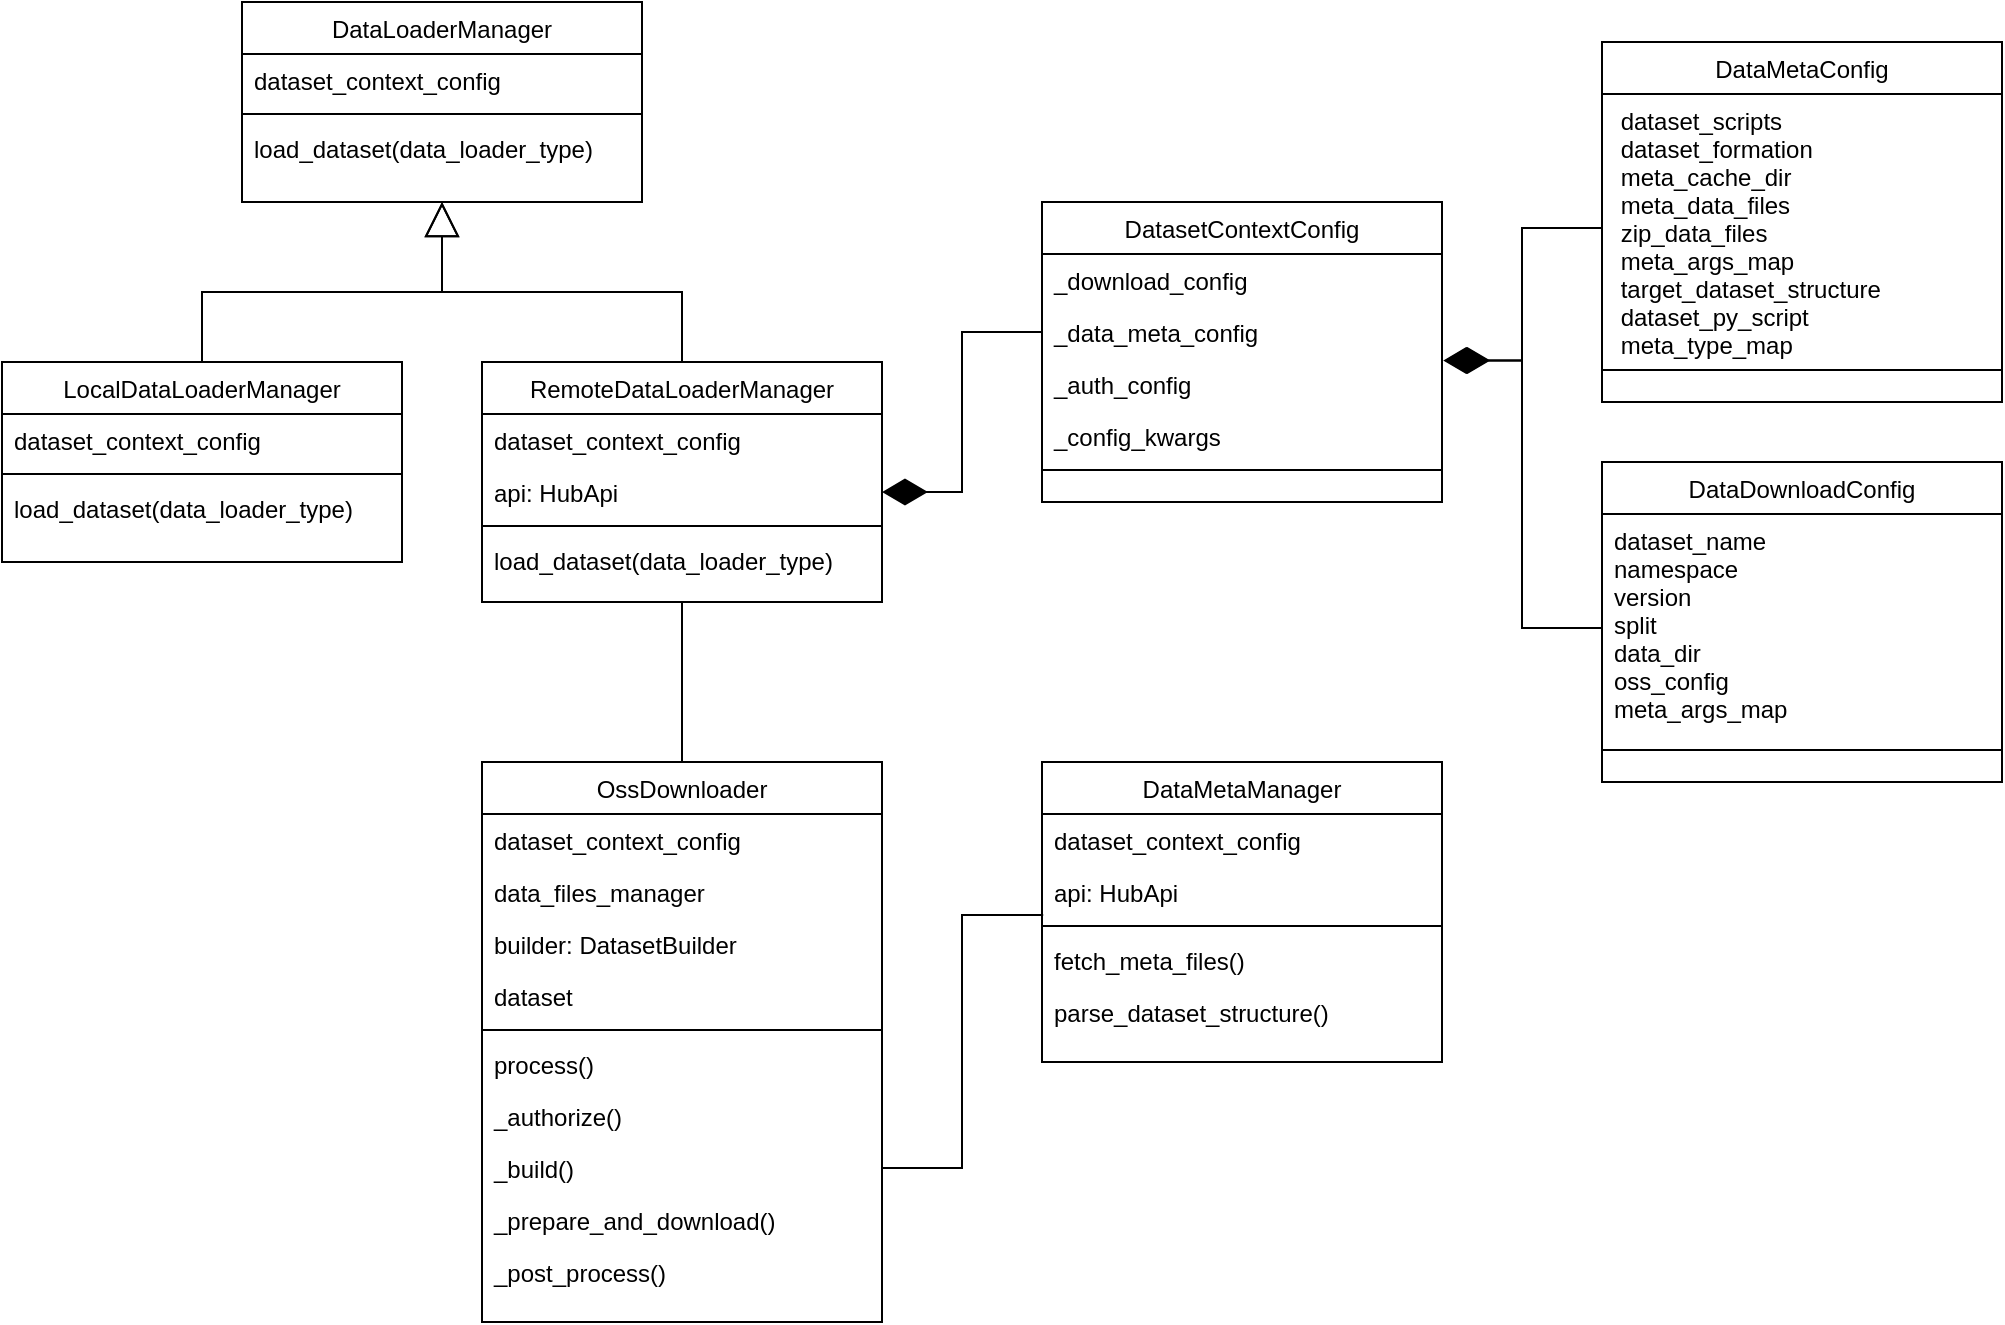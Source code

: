 <mxfile version="21.5.2" type="github" pages="2">
  <diagram id="C5RBs43oDa-KdzZeNtuy" name="v_0.1">
    <mxGraphModel dx="1839" dy="679" grid="1" gridSize="10" guides="1" tooltips="1" connect="1" arrows="1" fold="1" page="1" pageScale="1" pageWidth="827" pageHeight="1169" math="0" shadow="0">
      <root>
        <mxCell id="WIyWlLk6GJQsqaUBKTNV-0" />
        <mxCell id="WIyWlLk6GJQsqaUBKTNV-1" parent="WIyWlLk6GJQsqaUBKTNV-0" />
        <mxCell id="bggW8caEcqMbsjay8aiF-5" value="" style="rounded=0;orthogonalLoop=1;jettySize=auto;html=1;entryX=0.5;entryY=1;entryDx=0;entryDy=0;endArrow=block;endFill=0;endSize=15;startSize=15;exitX=0.5;exitY=0;exitDx=0;exitDy=0;edgeStyle=orthogonalEdgeStyle;" edge="1" parent="WIyWlLk6GJQsqaUBKTNV-1" source="mkIfRLMKfFLiGhOgmDnM-0" target="bggW8caEcqMbsjay8aiF-0">
          <mxGeometry relative="1" as="geometry">
            <mxPoint x="230" y="300" as="targetPoint" />
          </mxGeometry>
        </mxCell>
        <mxCell id="fP3P9Rz7hbLU_uRdi3sB-0" value="" style="rounded=0;orthogonalLoop=1;jettySize=auto;html=1;entryX=0.5;entryY=0;entryDx=0;entryDy=0;endArrow=none;endFill=0;" edge="1" parent="WIyWlLk6GJQsqaUBKTNV-1" source="mkIfRLMKfFLiGhOgmDnM-0" target="tjKZMXYK2fLk1N85MihW-15">
          <mxGeometry relative="1" as="geometry">
            <mxPoint x="510" y="540" as="targetPoint" />
          </mxGeometry>
        </mxCell>
        <mxCell id="mkIfRLMKfFLiGhOgmDnM-0" value="RemoteDataLoaderManager" style="swimlane;fontStyle=0;align=center;verticalAlign=top;childLayout=stackLayout;horizontal=1;startSize=26;horizontalStack=0;resizeParent=1;resizeLast=0;collapsible=1;marginBottom=0;rounded=0;shadow=0;strokeWidth=1;" vertex="1" parent="WIyWlLk6GJQsqaUBKTNV-1">
          <mxGeometry x="120" y="360" width="200" height="120" as="geometry">
            <mxRectangle x="130" y="380" width="160" height="26" as="alternateBounds" />
          </mxGeometry>
        </mxCell>
        <mxCell id="mkIfRLMKfFLiGhOgmDnM-1" value="dataset_context_config" style="text;align=left;verticalAlign=top;spacingLeft=4;spacingRight=4;overflow=hidden;rotatable=0;points=[[0,0.5],[1,0.5]];portConstraint=eastwest;" vertex="1" parent="mkIfRLMKfFLiGhOgmDnM-0">
          <mxGeometry y="26" width="200" height="26" as="geometry" />
        </mxCell>
        <mxCell id="mkIfRLMKfFLiGhOgmDnM-2" value="api: HubApi" style="text;align=left;verticalAlign=top;spacingLeft=4;spacingRight=4;overflow=hidden;rotatable=0;points=[[0,0.5],[1,0.5]];portConstraint=eastwest;rounded=0;shadow=0;html=0;" vertex="1" parent="mkIfRLMKfFLiGhOgmDnM-0">
          <mxGeometry y="52" width="200" height="26" as="geometry" />
        </mxCell>
        <mxCell id="mkIfRLMKfFLiGhOgmDnM-3" value="" style="line;html=1;strokeWidth=1;align=left;verticalAlign=middle;spacingTop=-1;spacingLeft=3;spacingRight=3;rotatable=0;labelPosition=right;points=[];portConstraint=eastwest;" vertex="1" parent="mkIfRLMKfFLiGhOgmDnM-0">
          <mxGeometry y="78" width="200" height="8" as="geometry" />
        </mxCell>
        <mxCell id="mkIfRLMKfFLiGhOgmDnM-4" value="load_dataset(data_loader_type)" style="text;align=left;verticalAlign=top;spacingLeft=4;spacingRight=4;overflow=hidden;rotatable=0;points=[[0,0.5],[1,0.5]];portConstraint=eastwest;fontStyle=0" vertex="1" parent="mkIfRLMKfFLiGhOgmDnM-0">
          <mxGeometry y="86" width="200" height="26" as="geometry" />
        </mxCell>
        <mxCell id="bggW8caEcqMbsjay8aiF-0" value="DataLoaderManager" style="swimlane;fontStyle=0;align=center;verticalAlign=top;childLayout=stackLayout;horizontal=1;startSize=26;horizontalStack=0;resizeParent=1;resizeLast=0;collapsible=1;marginBottom=0;rounded=0;shadow=0;strokeWidth=1;" vertex="1" parent="WIyWlLk6GJQsqaUBKTNV-1">
          <mxGeometry y="180" width="200" height="100" as="geometry">
            <mxRectangle x="130" y="380" width="160" height="26" as="alternateBounds" />
          </mxGeometry>
        </mxCell>
        <mxCell id="bggW8caEcqMbsjay8aiF-1" value="dataset_context_config" style="text;align=left;verticalAlign=top;spacingLeft=4;spacingRight=4;overflow=hidden;rotatable=0;points=[[0,0.5],[1,0.5]];portConstraint=eastwest;" vertex="1" parent="bggW8caEcqMbsjay8aiF-0">
          <mxGeometry y="26" width="200" height="26" as="geometry" />
        </mxCell>
        <mxCell id="bggW8caEcqMbsjay8aiF-3" value="" style="line;html=1;strokeWidth=1;align=left;verticalAlign=middle;spacingTop=-1;spacingLeft=3;spacingRight=3;rotatable=0;labelPosition=right;points=[];portConstraint=eastwest;" vertex="1" parent="bggW8caEcqMbsjay8aiF-0">
          <mxGeometry y="52" width="200" height="8" as="geometry" />
        </mxCell>
        <mxCell id="bggW8caEcqMbsjay8aiF-4" value="load_dataset(data_loader_type)" style="text;align=left;verticalAlign=top;spacingLeft=4;spacingRight=4;overflow=hidden;rotatable=0;points=[[0,0.5],[1,0.5]];portConstraint=eastwest;fontStyle=0" vertex="1" parent="bggW8caEcqMbsjay8aiF-0">
          <mxGeometry y="60" width="200" height="26" as="geometry" />
        </mxCell>
        <mxCell id="tjKZMXYK2fLk1N85MihW-0" value="LocalDataLoaderManager" style="swimlane;fontStyle=0;align=center;verticalAlign=top;childLayout=stackLayout;horizontal=1;startSize=26;horizontalStack=0;resizeParent=1;resizeLast=0;collapsible=1;marginBottom=0;rounded=0;shadow=0;strokeWidth=1;" vertex="1" parent="WIyWlLk6GJQsqaUBKTNV-1">
          <mxGeometry x="-120" y="360" width="200" height="100" as="geometry">
            <mxRectangle x="130" y="380" width="160" height="26" as="alternateBounds" />
          </mxGeometry>
        </mxCell>
        <mxCell id="tjKZMXYK2fLk1N85MihW-1" value="dataset_context_config" style="text;align=left;verticalAlign=top;spacingLeft=4;spacingRight=4;overflow=hidden;rotatable=0;points=[[0,0.5],[1,0.5]];portConstraint=eastwest;" vertex="1" parent="tjKZMXYK2fLk1N85MihW-0">
          <mxGeometry y="26" width="200" height="26" as="geometry" />
        </mxCell>
        <mxCell id="tjKZMXYK2fLk1N85MihW-3" value="" style="line;html=1;strokeWidth=1;align=left;verticalAlign=middle;spacingTop=-1;spacingLeft=3;spacingRight=3;rotatable=0;labelPosition=right;points=[];portConstraint=eastwest;" vertex="1" parent="tjKZMXYK2fLk1N85MihW-0">
          <mxGeometry y="52" width="200" height="8" as="geometry" />
        </mxCell>
        <mxCell id="tjKZMXYK2fLk1N85MihW-4" value="load_dataset(data_loader_type)" style="text;align=left;verticalAlign=top;spacingLeft=4;spacingRight=4;overflow=hidden;rotatable=0;points=[[0,0.5],[1,0.5]];portConstraint=eastwest;fontStyle=0" vertex="1" parent="tjKZMXYK2fLk1N85MihW-0">
          <mxGeometry y="60" width="200" height="26" as="geometry" />
        </mxCell>
        <mxCell id="tjKZMXYK2fLk1N85MihW-5" value="" style="rounded=0;orthogonalLoop=1;jettySize=auto;html=1;endArrow=block;endFill=0;endSize=15;startSize=15;exitX=0.5;exitY=0;exitDx=0;exitDy=0;entryX=0.5;entryY=1;entryDx=0;entryDy=0;edgeStyle=orthogonalEdgeStyle;" edge="1" parent="WIyWlLk6GJQsqaUBKTNV-1" source="tjKZMXYK2fLk1N85MihW-0" target="bggW8caEcqMbsjay8aiF-0">
          <mxGeometry relative="1" as="geometry">
            <mxPoint x="230" y="370" as="sourcePoint" />
            <mxPoint x="210" y="280" as="targetPoint" />
          </mxGeometry>
        </mxCell>
        <mxCell id="tjKZMXYK2fLk1N85MihW-6" value="DatasetContextConfig" style="swimlane;fontStyle=0;align=center;verticalAlign=top;childLayout=stackLayout;horizontal=1;startSize=26;horizontalStack=0;resizeParent=1;resizeLast=0;collapsible=1;marginBottom=0;rounded=0;shadow=0;strokeWidth=1;" vertex="1" parent="WIyWlLk6GJQsqaUBKTNV-1">
          <mxGeometry x="400" y="280" width="200" height="150" as="geometry">
            <mxRectangle x="130" y="380" width="160" height="26" as="alternateBounds" />
          </mxGeometry>
        </mxCell>
        <mxCell id="tjKZMXYK2fLk1N85MihW-7" value="_download_config" style="text;align=left;verticalAlign=top;spacingLeft=4;spacingRight=4;overflow=hidden;rotatable=0;points=[[0,0.5],[1,0.5]];portConstraint=eastwest;" vertex="1" parent="tjKZMXYK2fLk1N85MihW-6">
          <mxGeometry y="26" width="200" height="26" as="geometry" />
        </mxCell>
        <mxCell id="tjKZMXYK2fLk1N85MihW-8" value="_data_meta_config" style="text;align=left;verticalAlign=top;spacingLeft=4;spacingRight=4;overflow=hidden;rotatable=0;points=[[0,0.5],[1,0.5]];portConstraint=eastwest;rounded=0;shadow=0;html=0;" vertex="1" parent="tjKZMXYK2fLk1N85MihW-6">
          <mxGeometry y="52" width="200" height="26" as="geometry" />
        </mxCell>
        <mxCell id="tjKZMXYK2fLk1N85MihW-13" value="_auth_config" style="text;align=left;verticalAlign=top;spacingLeft=4;spacingRight=4;overflow=hidden;rotatable=0;points=[[0,0.5],[1,0.5]];portConstraint=eastwest;rounded=0;shadow=0;html=0;" vertex="1" parent="tjKZMXYK2fLk1N85MihW-6">
          <mxGeometry y="78" width="200" height="26" as="geometry" />
        </mxCell>
        <mxCell id="tjKZMXYK2fLk1N85MihW-14" value="_config_kwargs" style="text;align=left;verticalAlign=top;spacingLeft=4;spacingRight=4;overflow=hidden;rotatable=0;points=[[0,0.5],[1,0.5]];portConstraint=eastwest;rounded=0;shadow=0;html=0;" vertex="1" parent="tjKZMXYK2fLk1N85MihW-6">
          <mxGeometry y="104" width="200" height="26" as="geometry" />
        </mxCell>
        <mxCell id="tjKZMXYK2fLk1N85MihW-9" value="" style="line;html=1;strokeWidth=1;align=left;verticalAlign=middle;spacingTop=-1;spacingLeft=3;spacingRight=3;rotatable=0;labelPosition=right;points=[];portConstraint=eastwest;" vertex="1" parent="tjKZMXYK2fLk1N85MihW-6">
          <mxGeometry y="130" width="200" height="8" as="geometry" />
        </mxCell>
        <mxCell id="tjKZMXYK2fLk1N85MihW-11" value="" style="rounded=0;orthogonalLoop=1;jettySize=auto;html=1;entryX=1;entryY=0.5;entryDx=0;entryDy=0;endArrow=diamondThin;endFill=1;endSize=20;startSize=20;exitX=0;exitY=0.5;exitDx=0;exitDy=0;edgeStyle=orthogonalEdgeStyle;" edge="1" parent="WIyWlLk6GJQsqaUBKTNV-1" source="tjKZMXYK2fLk1N85MihW-8" target="mkIfRLMKfFLiGhOgmDnM-2">
          <mxGeometry relative="1" as="geometry">
            <mxPoint x="230" y="370" as="sourcePoint" />
            <mxPoint x="110" y="290" as="targetPoint" />
            <Array as="points">
              <mxPoint x="360" y="345" />
              <mxPoint x="360" y="425" />
            </Array>
          </mxGeometry>
        </mxCell>
        <mxCell id="tjKZMXYK2fLk1N85MihW-15" value="OssDownloader" style="swimlane;fontStyle=0;align=center;verticalAlign=top;childLayout=stackLayout;horizontal=1;startSize=26;horizontalStack=0;resizeParent=1;resizeLast=0;collapsible=1;marginBottom=0;rounded=0;shadow=0;strokeWidth=1;" vertex="1" parent="WIyWlLk6GJQsqaUBKTNV-1">
          <mxGeometry x="120" y="560" width="200" height="280" as="geometry">
            <mxRectangle x="130" y="380" width="160" height="26" as="alternateBounds" />
          </mxGeometry>
        </mxCell>
        <mxCell id="tjKZMXYK2fLk1N85MihW-16" value="dataset_context_config" style="text;align=left;verticalAlign=top;spacingLeft=4;spacingRight=4;overflow=hidden;rotatable=0;points=[[0,0.5],[1,0.5]];portConstraint=eastwest;" vertex="1" parent="tjKZMXYK2fLk1N85MihW-15">
          <mxGeometry y="26" width="200" height="26" as="geometry" />
        </mxCell>
        <mxCell id="tjKZMXYK2fLk1N85MihW-17" value="data_files_manager" style="text;align=left;verticalAlign=top;spacingLeft=4;spacingRight=4;overflow=hidden;rotatable=0;points=[[0,0.5],[1,0.5]];portConstraint=eastwest;rounded=0;shadow=0;html=0;" vertex="1" parent="tjKZMXYK2fLk1N85MihW-15">
          <mxGeometry y="52" width="200" height="26" as="geometry" />
        </mxCell>
        <mxCell id="tjKZMXYK2fLk1N85MihW-20" value="builder: DatasetBuilder" style="text;align=left;verticalAlign=top;spacingLeft=4;spacingRight=4;overflow=hidden;rotatable=0;points=[[0,0.5],[1,0.5]];portConstraint=eastwest;rounded=0;shadow=0;html=0;" vertex="1" parent="tjKZMXYK2fLk1N85MihW-15">
          <mxGeometry y="78" width="200" height="26" as="geometry" />
        </mxCell>
        <mxCell id="tjKZMXYK2fLk1N85MihW-21" value="dataset" style="text;align=left;verticalAlign=top;spacingLeft=4;spacingRight=4;overflow=hidden;rotatable=0;points=[[0,0.5],[1,0.5]];portConstraint=eastwest;rounded=0;shadow=0;html=0;" vertex="1" parent="tjKZMXYK2fLk1N85MihW-15">
          <mxGeometry y="104" width="200" height="26" as="geometry" />
        </mxCell>
        <mxCell id="tjKZMXYK2fLk1N85MihW-18" value="" style="line;html=1;strokeWidth=1;align=left;verticalAlign=middle;spacingTop=-1;spacingLeft=3;spacingRight=3;rotatable=0;labelPosition=right;points=[];portConstraint=eastwest;" vertex="1" parent="tjKZMXYK2fLk1N85MihW-15">
          <mxGeometry y="130" width="200" height="8" as="geometry" />
        </mxCell>
        <mxCell id="tjKZMXYK2fLk1N85MihW-23" value="process()" style="text;align=left;verticalAlign=top;spacingLeft=4;spacingRight=4;overflow=hidden;rotatable=0;points=[[0,0.5],[1,0.5]];portConstraint=eastwest;fontStyle=0" vertex="1" parent="tjKZMXYK2fLk1N85MihW-15">
          <mxGeometry y="138" width="200" height="26" as="geometry" />
        </mxCell>
        <mxCell id="fP3P9Rz7hbLU_uRdi3sB-22" value="_authorize()" style="text;align=left;verticalAlign=top;spacingLeft=4;spacingRight=4;overflow=hidden;rotatable=0;points=[[0,0.5],[1,0.5]];portConstraint=eastwest;fontStyle=0" vertex="1" parent="tjKZMXYK2fLk1N85MihW-15">
          <mxGeometry y="164" width="200" height="26" as="geometry" />
        </mxCell>
        <mxCell id="fP3P9Rz7hbLU_uRdi3sB-23" value="_build()" style="text;align=left;verticalAlign=top;spacingLeft=4;spacingRight=4;overflow=hidden;rotatable=0;points=[[0,0.5],[1,0.5]];portConstraint=eastwest;fontStyle=0" vertex="1" parent="tjKZMXYK2fLk1N85MihW-15">
          <mxGeometry y="190" width="200" height="26" as="geometry" />
        </mxCell>
        <mxCell id="fP3P9Rz7hbLU_uRdi3sB-24" value="_prepare_and_download()" style="text;align=left;verticalAlign=top;spacingLeft=4;spacingRight=4;overflow=hidden;rotatable=0;points=[[0,0.5],[1,0.5]];portConstraint=eastwest;fontStyle=0" vertex="1" parent="tjKZMXYK2fLk1N85MihW-15">
          <mxGeometry y="216" width="200" height="26" as="geometry" />
        </mxCell>
        <mxCell id="tjKZMXYK2fLk1N85MihW-22" value="_post_process()" style="text;align=left;verticalAlign=top;spacingLeft=4;spacingRight=4;overflow=hidden;rotatable=0;points=[[0,0.5],[1,0.5]];portConstraint=eastwest;fontStyle=0" vertex="1" parent="tjKZMXYK2fLk1N85MihW-15">
          <mxGeometry y="242" width="200" height="32" as="geometry" />
        </mxCell>
        <mxCell id="fP3P9Rz7hbLU_uRdi3sB-1" value="DataMetaConfig" style="swimlane;fontStyle=0;align=center;verticalAlign=top;childLayout=stackLayout;horizontal=1;startSize=26;horizontalStack=0;resizeParent=1;resizeLast=0;collapsible=1;marginBottom=0;rounded=0;shadow=0;strokeWidth=1;" vertex="1" parent="WIyWlLk6GJQsqaUBKTNV-1">
          <mxGeometry x="680" y="200" width="200" height="180" as="geometry">
            <mxRectangle x="130" y="380" width="160" height="26" as="alternateBounds" />
          </mxGeometry>
        </mxCell>
        <mxCell id="fP3P9Rz7hbLU_uRdi3sB-2" value=" dataset_scripts&#xa; dataset_formation&#xa; meta_cache_dir&#xa; meta_data_files&#xa; zip_data_files&#xa; meta_args_map&#xa; target_dataset_structure&#xa; dataset_py_script&#xa; meta_type_map&#xa;" style="text;align=left;verticalAlign=top;spacingLeft=4;spacingRight=4;overflow=hidden;rotatable=0;points=[[0,0.5],[1,0.5]];portConstraint=eastwest;" vertex="1" parent="fP3P9Rz7hbLU_uRdi3sB-1">
          <mxGeometry y="26" width="200" height="134" as="geometry" />
        </mxCell>
        <mxCell id="fP3P9Rz7hbLU_uRdi3sB-6" value="" style="line;html=1;strokeWidth=1;align=left;verticalAlign=middle;spacingTop=-1;spacingLeft=3;spacingRight=3;rotatable=0;labelPosition=right;points=[];portConstraint=eastwest;" vertex="1" parent="fP3P9Rz7hbLU_uRdi3sB-1">
          <mxGeometry y="160" width="200" height="8" as="geometry" />
        </mxCell>
        <mxCell id="fP3P9Rz7hbLU_uRdi3sB-7" value="DataDownloadConfig" style="swimlane;fontStyle=0;align=center;verticalAlign=top;childLayout=stackLayout;horizontal=1;startSize=26;horizontalStack=0;resizeParent=1;resizeLast=0;collapsible=1;marginBottom=0;rounded=0;shadow=0;strokeWidth=1;" vertex="1" parent="WIyWlLk6GJQsqaUBKTNV-1">
          <mxGeometry x="680" y="410" width="200" height="160" as="geometry">
            <mxRectangle x="130" y="380" width="160" height="26" as="alternateBounds" />
          </mxGeometry>
        </mxCell>
        <mxCell id="fP3P9Rz7hbLU_uRdi3sB-8" value="dataset_name&#xa;namespace&#xa;version&#xa;split&#xa;data_dir&#xa;oss_config&#xa;meta_args_map" style="text;align=left;verticalAlign=top;spacingLeft=4;spacingRight=4;overflow=hidden;rotatable=0;points=[[0,0.5],[1,0.5]];portConstraint=eastwest;" vertex="1" parent="fP3P9Rz7hbLU_uRdi3sB-7">
          <mxGeometry y="26" width="200" height="114" as="geometry" />
        </mxCell>
        <mxCell id="fP3P9Rz7hbLU_uRdi3sB-9" value="" style="line;html=1;strokeWidth=1;align=left;verticalAlign=middle;spacingTop=-1;spacingLeft=3;spacingRight=3;rotatable=0;labelPosition=right;points=[];portConstraint=eastwest;" vertex="1" parent="fP3P9Rz7hbLU_uRdi3sB-7">
          <mxGeometry y="140" width="200" height="8" as="geometry" />
        </mxCell>
        <mxCell id="fP3P9Rz7hbLU_uRdi3sB-10" value="" style="edgeStyle=orthogonalEdgeStyle;rounded=0;orthogonalLoop=1;jettySize=auto;html=1;endArrow=diamondThin;endFill=1;endSize=20;startSize=20;entryX=1.006;entryY=1.048;entryDx=0;entryDy=0;entryPerimeter=0;" edge="1" parent="WIyWlLk6GJQsqaUBKTNV-1" source="fP3P9Rz7hbLU_uRdi3sB-2" target="tjKZMXYK2fLk1N85MihW-8">
          <mxGeometry relative="1" as="geometry">
            <Array as="points">
              <mxPoint x="640" y="293" />
              <mxPoint x="640" y="359" />
            </Array>
          </mxGeometry>
        </mxCell>
        <mxCell id="fP3P9Rz7hbLU_uRdi3sB-12" value="" style="rounded=0;orthogonalLoop=1;jettySize=auto;html=1;endArrow=diamondThin;endFill=1;endSize=20;startSize=20;entryX=1.003;entryY=0.048;entryDx=0;entryDy=0;entryPerimeter=0;exitX=0;exitY=0.5;exitDx=0;exitDy=0;edgeStyle=orthogonalEdgeStyle;" edge="1" parent="WIyWlLk6GJQsqaUBKTNV-1" source="fP3P9Rz7hbLU_uRdi3sB-8" target="tjKZMXYK2fLk1N85MihW-13">
          <mxGeometry relative="1" as="geometry">
            <mxPoint x="570" y="520" as="sourcePoint" />
            <mxPoint x="610" y="355" as="targetPoint" />
            <Array as="points">
              <mxPoint x="640" y="493" />
              <mxPoint x="640" y="359" />
            </Array>
          </mxGeometry>
        </mxCell>
        <mxCell id="fP3P9Rz7hbLU_uRdi3sB-13" value="DataMetaManager" style="swimlane;fontStyle=0;align=center;verticalAlign=top;childLayout=stackLayout;horizontal=1;startSize=26;horizontalStack=0;resizeParent=1;resizeLast=0;collapsible=1;marginBottom=0;rounded=0;shadow=0;strokeWidth=1;" vertex="1" parent="WIyWlLk6GJQsqaUBKTNV-1">
          <mxGeometry x="400" y="560" width="200" height="150" as="geometry">
            <mxRectangle x="130" y="380" width="160" height="26" as="alternateBounds" />
          </mxGeometry>
        </mxCell>
        <mxCell id="fP3P9Rz7hbLU_uRdi3sB-14" value="dataset_context_config" style="text;align=left;verticalAlign=top;spacingLeft=4;spacingRight=4;overflow=hidden;rotatable=0;points=[[0,0.5],[1,0.5]];portConstraint=eastwest;" vertex="1" parent="fP3P9Rz7hbLU_uRdi3sB-13">
          <mxGeometry y="26" width="200" height="26" as="geometry" />
        </mxCell>
        <mxCell id="fP3P9Rz7hbLU_uRdi3sB-15" value="api: HubApi" style="text;align=left;verticalAlign=top;spacingLeft=4;spacingRight=4;overflow=hidden;rotatable=0;points=[[0,0.5],[1,0.5]];portConstraint=eastwest;rounded=0;shadow=0;html=0;" vertex="1" parent="fP3P9Rz7hbLU_uRdi3sB-13">
          <mxGeometry y="52" width="200" height="26" as="geometry" />
        </mxCell>
        <mxCell id="fP3P9Rz7hbLU_uRdi3sB-18" value="" style="line;html=1;strokeWidth=1;align=left;verticalAlign=middle;spacingTop=-1;spacingLeft=3;spacingRight=3;rotatable=0;labelPosition=right;points=[];portConstraint=eastwest;" vertex="1" parent="fP3P9Rz7hbLU_uRdi3sB-13">
          <mxGeometry y="78" width="200" height="8" as="geometry" />
        </mxCell>
        <mxCell id="fP3P9Rz7hbLU_uRdi3sB-20" value="fetch_meta_files()" style="text;align=left;verticalAlign=top;spacingLeft=4;spacingRight=4;overflow=hidden;rotatable=0;points=[[0,0.5],[1,0.5]];portConstraint=eastwest;fontStyle=0" vertex="1" parent="fP3P9Rz7hbLU_uRdi3sB-13">
          <mxGeometry y="86" width="200" height="26" as="geometry" />
        </mxCell>
        <mxCell id="fP3P9Rz7hbLU_uRdi3sB-21" value="parse_dataset_structure()" style="text;align=left;verticalAlign=top;spacingLeft=4;spacingRight=4;overflow=hidden;rotatable=0;points=[[0,0.5],[1,0.5]];portConstraint=eastwest;fontStyle=0" vertex="1" parent="fP3P9Rz7hbLU_uRdi3sB-13">
          <mxGeometry y="112" width="200" height="26" as="geometry" />
        </mxCell>
        <mxCell id="fP3P9Rz7hbLU_uRdi3sB-25" value="" style="endArrow=none;html=1;rounded=0;entryX=1;entryY=0.5;entryDx=0;entryDy=0;exitX=0.003;exitY=0.942;exitDx=0;exitDy=0;exitPerimeter=0;edgeStyle=orthogonalEdgeStyle;" edge="1" parent="WIyWlLk6GJQsqaUBKTNV-1" source="fP3P9Rz7hbLU_uRdi3sB-15" target="fP3P9Rz7hbLU_uRdi3sB-23">
          <mxGeometry width="50" height="50" relative="1" as="geometry">
            <mxPoint x="590" y="890" as="sourcePoint" />
            <mxPoint x="640" y="840" as="targetPoint" />
          </mxGeometry>
        </mxCell>
      </root>
    </mxGraphModel>
  </diagram>
  <diagram id="YephYANBv8AwVeuibEls" name="demo">
    <mxGraphModel dx="1012" dy="679" grid="1" gridSize="10" guides="1" tooltips="1" connect="1" arrows="1" fold="1" page="1" pageScale="1" pageWidth="827" pageHeight="1169" math="0" shadow="0">
      <root>
        <mxCell id="0" />
        <mxCell id="1" parent="0" />
        <mxCell id="u9p4KUIXh91cp5A50ya_-1" value="Person" style="swimlane;fontStyle=2;align=center;verticalAlign=top;childLayout=stackLayout;horizontal=1;startSize=26;horizontalStack=0;resizeParent=1;resizeLast=0;collapsible=1;marginBottom=0;rounded=0;shadow=0;strokeWidth=1;" vertex="1" parent="1">
          <mxGeometry x="220" y="120" width="160" height="138" as="geometry">
            <mxRectangle x="230" y="140" width="160" height="26" as="alternateBounds" />
          </mxGeometry>
        </mxCell>
        <mxCell id="u9p4KUIXh91cp5A50ya_-2" value="Name" style="text;align=left;verticalAlign=top;spacingLeft=4;spacingRight=4;overflow=hidden;rotatable=0;points=[[0,0.5],[1,0.5]];portConstraint=eastwest;" vertex="1" parent="u9p4KUIXh91cp5A50ya_-1">
          <mxGeometry y="26" width="160" height="26" as="geometry" />
        </mxCell>
        <mxCell id="u9p4KUIXh91cp5A50ya_-3" value="Phone Number" style="text;align=left;verticalAlign=top;spacingLeft=4;spacingRight=4;overflow=hidden;rotatable=0;points=[[0,0.5],[1,0.5]];portConstraint=eastwest;rounded=0;shadow=0;html=0;" vertex="1" parent="u9p4KUIXh91cp5A50ya_-1">
          <mxGeometry y="52" width="160" height="26" as="geometry" />
        </mxCell>
        <mxCell id="u9p4KUIXh91cp5A50ya_-4" value="Email Address" style="text;align=left;verticalAlign=top;spacingLeft=4;spacingRight=4;overflow=hidden;rotatable=0;points=[[0,0.5],[1,0.5]];portConstraint=eastwest;rounded=0;shadow=0;html=0;" vertex="1" parent="u9p4KUIXh91cp5A50ya_-1">
          <mxGeometry y="78" width="160" height="26" as="geometry" />
        </mxCell>
        <mxCell id="u9p4KUIXh91cp5A50ya_-5" value="" style="line;html=1;strokeWidth=1;align=left;verticalAlign=middle;spacingTop=-1;spacingLeft=3;spacingRight=3;rotatable=0;labelPosition=right;points=[];portConstraint=eastwest;" vertex="1" parent="u9p4KUIXh91cp5A50ya_-1">
          <mxGeometry y="104" width="160" height="8" as="geometry" />
        </mxCell>
        <mxCell id="u9p4KUIXh91cp5A50ya_-6" value="Purchase Parking Pass" style="text;align=left;verticalAlign=top;spacingLeft=4;spacingRight=4;overflow=hidden;rotatable=0;points=[[0,0.5],[1,0.5]];portConstraint=eastwest;" vertex="1" parent="u9p4KUIXh91cp5A50ya_-1">
          <mxGeometry y="112" width="160" height="26" as="geometry" />
        </mxCell>
        <mxCell id="u9p4KUIXh91cp5A50ya_-7" value="Student" style="swimlane;fontStyle=0;align=center;verticalAlign=top;childLayout=stackLayout;horizontal=1;startSize=26;horizontalStack=0;resizeParent=1;resizeLast=0;collapsible=1;marginBottom=0;rounded=0;shadow=0;strokeWidth=1;" vertex="1" parent="1">
          <mxGeometry x="120" y="360" width="160" height="138" as="geometry">
            <mxRectangle x="130" y="380" width="160" height="26" as="alternateBounds" />
          </mxGeometry>
        </mxCell>
        <mxCell id="u9p4KUIXh91cp5A50ya_-8" value="Student Number" style="text;align=left;verticalAlign=top;spacingLeft=4;spacingRight=4;overflow=hidden;rotatable=0;points=[[0,0.5],[1,0.5]];portConstraint=eastwest;" vertex="1" parent="u9p4KUIXh91cp5A50ya_-7">
          <mxGeometry y="26" width="160" height="26" as="geometry" />
        </mxCell>
        <mxCell id="u9p4KUIXh91cp5A50ya_-9" value="Average Mark" style="text;align=left;verticalAlign=top;spacingLeft=4;spacingRight=4;overflow=hidden;rotatable=0;points=[[0,0.5],[1,0.5]];portConstraint=eastwest;rounded=0;shadow=0;html=0;" vertex="1" parent="u9p4KUIXh91cp5A50ya_-7">
          <mxGeometry y="52" width="160" height="26" as="geometry" />
        </mxCell>
        <mxCell id="u9p4KUIXh91cp5A50ya_-10" value="" style="line;html=1;strokeWidth=1;align=left;verticalAlign=middle;spacingTop=-1;spacingLeft=3;spacingRight=3;rotatable=0;labelPosition=right;points=[];portConstraint=eastwest;" vertex="1" parent="u9p4KUIXh91cp5A50ya_-7">
          <mxGeometry y="78" width="160" height="8" as="geometry" />
        </mxCell>
        <mxCell id="u9p4KUIXh91cp5A50ya_-11" value="Is Eligible To Enroll" style="text;align=left;verticalAlign=top;spacingLeft=4;spacingRight=4;overflow=hidden;rotatable=0;points=[[0,0.5],[1,0.5]];portConstraint=eastwest;fontStyle=4" vertex="1" parent="u9p4KUIXh91cp5A50ya_-7">
          <mxGeometry y="86" width="160" height="26" as="geometry" />
        </mxCell>
        <mxCell id="u9p4KUIXh91cp5A50ya_-12" value="Get Seminars Taken" style="text;align=left;verticalAlign=top;spacingLeft=4;spacingRight=4;overflow=hidden;rotatable=0;points=[[0,0.5],[1,0.5]];portConstraint=eastwest;" vertex="1" parent="u9p4KUIXh91cp5A50ya_-7">
          <mxGeometry y="112" width="160" height="26" as="geometry" />
        </mxCell>
        <mxCell id="u9p4KUIXh91cp5A50ya_-13" value="" style="endArrow=block;endSize=10;endFill=0;shadow=0;strokeWidth=1;rounded=0;edgeStyle=elbowEdgeStyle;elbow=vertical;" edge="1" parent="1" source="u9p4KUIXh91cp5A50ya_-7" target="u9p4KUIXh91cp5A50ya_-1">
          <mxGeometry width="160" relative="1" as="geometry">
            <mxPoint x="200" y="203" as="sourcePoint" />
            <mxPoint x="200" y="203" as="targetPoint" />
          </mxGeometry>
        </mxCell>
        <mxCell id="u9p4KUIXh91cp5A50ya_-14" value="Professor" style="swimlane;fontStyle=0;align=center;verticalAlign=top;childLayout=stackLayout;horizontal=1;startSize=26;horizontalStack=0;resizeParent=1;resizeLast=0;collapsible=1;marginBottom=0;rounded=0;shadow=0;strokeWidth=1;" vertex="1" parent="1">
          <mxGeometry x="330" y="360" width="160" height="70" as="geometry">
            <mxRectangle x="340" y="380" width="170" height="26" as="alternateBounds" />
          </mxGeometry>
        </mxCell>
        <mxCell id="u9p4KUIXh91cp5A50ya_-15" value="Salary" style="text;align=left;verticalAlign=top;spacingLeft=4;spacingRight=4;overflow=hidden;rotatable=0;points=[[0,0.5],[1,0.5]];portConstraint=eastwest;" vertex="1" parent="u9p4KUIXh91cp5A50ya_-14">
          <mxGeometry y="26" width="160" height="26" as="geometry" />
        </mxCell>
        <mxCell id="u9p4KUIXh91cp5A50ya_-16" value="" style="line;html=1;strokeWidth=1;align=left;verticalAlign=middle;spacingTop=-1;spacingLeft=3;spacingRight=3;rotatable=0;labelPosition=right;points=[];portConstraint=eastwest;" vertex="1" parent="u9p4KUIXh91cp5A50ya_-14">
          <mxGeometry y="52" width="160" height="8" as="geometry" />
        </mxCell>
        <mxCell id="u9p4KUIXh91cp5A50ya_-17" value="" style="endArrow=block;endSize=10;endFill=0;shadow=0;strokeWidth=1;rounded=0;edgeStyle=elbowEdgeStyle;elbow=vertical;" edge="1" parent="1" source="u9p4KUIXh91cp5A50ya_-14">
          <mxGeometry width="160" relative="1" as="geometry">
            <mxPoint x="210" y="373" as="sourcePoint" />
            <mxPoint x="300" y="258" as="targetPoint" />
          </mxGeometry>
        </mxCell>
        <mxCell id="u9p4KUIXh91cp5A50ya_-18" value="Address" style="swimlane;fontStyle=0;align=center;verticalAlign=top;childLayout=stackLayout;horizontal=1;startSize=26;horizontalStack=0;resizeParent=1;resizeLast=0;collapsible=1;marginBottom=0;rounded=0;shadow=0;strokeWidth=1;" vertex="1" parent="1">
          <mxGeometry x="508" y="120" width="160" height="216" as="geometry">
            <mxRectangle x="550" y="140" width="160" height="26" as="alternateBounds" />
          </mxGeometry>
        </mxCell>
        <mxCell id="u9p4KUIXh91cp5A50ya_-19" value="Street" style="text;align=left;verticalAlign=top;spacingLeft=4;spacingRight=4;overflow=hidden;rotatable=0;points=[[0,0.5],[1,0.5]];portConstraint=eastwest;" vertex="1" parent="u9p4KUIXh91cp5A50ya_-18">
          <mxGeometry y="26" width="160" height="26" as="geometry" />
        </mxCell>
        <mxCell id="u9p4KUIXh91cp5A50ya_-20" value="City" style="text;align=left;verticalAlign=top;spacingLeft=4;spacingRight=4;overflow=hidden;rotatable=0;points=[[0,0.5],[1,0.5]];portConstraint=eastwest;rounded=0;shadow=0;html=0;" vertex="1" parent="u9p4KUIXh91cp5A50ya_-18">
          <mxGeometry y="52" width="160" height="26" as="geometry" />
        </mxCell>
        <mxCell id="u9p4KUIXh91cp5A50ya_-21" value="State" style="text;align=left;verticalAlign=top;spacingLeft=4;spacingRight=4;overflow=hidden;rotatable=0;points=[[0,0.5],[1,0.5]];portConstraint=eastwest;rounded=0;shadow=0;html=0;" vertex="1" parent="u9p4KUIXh91cp5A50ya_-18">
          <mxGeometry y="78" width="160" height="26" as="geometry" />
        </mxCell>
        <mxCell id="u9p4KUIXh91cp5A50ya_-22" value="Postal Code" style="text;align=left;verticalAlign=top;spacingLeft=4;spacingRight=4;overflow=hidden;rotatable=0;points=[[0,0.5],[1,0.5]];portConstraint=eastwest;rounded=0;shadow=0;html=0;" vertex="1" parent="u9p4KUIXh91cp5A50ya_-18">
          <mxGeometry y="104" width="160" height="26" as="geometry" />
        </mxCell>
        <mxCell id="u9p4KUIXh91cp5A50ya_-23" value="Country" style="text;align=left;verticalAlign=top;spacingLeft=4;spacingRight=4;overflow=hidden;rotatable=0;points=[[0,0.5],[1,0.5]];portConstraint=eastwest;rounded=0;shadow=0;html=0;" vertex="1" parent="u9p4KUIXh91cp5A50ya_-18">
          <mxGeometry y="130" width="160" height="26" as="geometry" />
        </mxCell>
        <mxCell id="u9p4KUIXh91cp5A50ya_-24" value="" style="line;html=1;strokeWidth=1;align=left;verticalAlign=middle;spacingTop=-1;spacingLeft=3;spacingRight=3;rotatable=0;labelPosition=right;points=[];portConstraint=eastwest;" vertex="1" parent="u9p4KUIXh91cp5A50ya_-18">
          <mxGeometry y="156" width="160" height="8" as="geometry" />
        </mxCell>
        <mxCell id="u9p4KUIXh91cp5A50ya_-25" value="Validate" style="text;align=left;verticalAlign=top;spacingLeft=4;spacingRight=4;overflow=hidden;rotatable=0;points=[[0,0.5],[1,0.5]];portConstraint=eastwest;" vertex="1" parent="u9p4KUIXh91cp5A50ya_-18">
          <mxGeometry y="164" width="160" height="26" as="geometry" />
        </mxCell>
        <mxCell id="u9p4KUIXh91cp5A50ya_-26" value="Output As Label" style="text;align=left;verticalAlign=top;spacingLeft=4;spacingRight=4;overflow=hidden;rotatable=0;points=[[0,0.5],[1,0.5]];portConstraint=eastwest;" vertex="1" parent="u9p4KUIXh91cp5A50ya_-18">
          <mxGeometry y="190" width="160" height="26" as="geometry" />
        </mxCell>
        <mxCell id="u9p4KUIXh91cp5A50ya_-27" value="" style="endArrow=open;shadow=0;strokeWidth=1;rounded=0;endFill=1;edgeStyle=elbowEdgeStyle;elbow=vertical;" edge="1" parent="1" source="u9p4KUIXh91cp5A50ya_-1" target="u9p4KUIXh91cp5A50ya_-18">
          <mxGeometry x="0.5" y="41" relative="1" as="geometry">
            <mxPoint x="380" y="192" as="sourcePoint" />
            <mxPoint x="540" y="192" as="targetPoint" />
            <mxPoint x="-40" y="32" as="offset" />
          </mxGeometry>
        </mxCell>
        <mxCell id="u9p4KUIXh91cp5A50ya_-28" value="0..1" style="resizable=0;align=left;verticalAlign=bottom;labelBackgroundColor=none;fontSize=12;" connectable="0" vertex="1" parent="u9p4KUIXh91cp5A50ya_-27">
          <mxGeometry x="-1" relative="1" as="geometry">
            <mxPoint y="4" as="offset" />
          </mxGeometry>
        </mxCell>
        <mxCell id="u9p4KUIXh91cp5A50ya_-29" value="1" style="resizable=0;align=right;verticalAlign=bottom;labelBackgroundColor=none;fontSize=12;" connectable="0" vertex="1" parent="u9p4KUIXh91cp5A50ya_-27">
          <mxGeometry x="1" relative="1" as="geometry">
            <mxPoint x="-7" y="4" as="offset" />
          </mxGeometry>
        </mxCell>
        <mxCell id="u9p4KUIXh91cp5A50ya_-30" value="lives at" style="text;html=1;resizable=0;points=[];;align=center;verticalAlign=middle;labelBackgroundColor=none;rounded=0;shadow=0;strokeWidth=1;fontSize=12;" vertex="1" connectable="0" parent="u9p4KUIXh91cp5A50ya_-27">
          <mxGeometry x="0.5" y="49" relative="1" as="geometry">
            <mxPoint x="-38" y="40" as="offset" />
          </mxGeometry>
        </mxCell>
      </root>
    </mxGraphModel>
  </diagram>
</mxfile>
